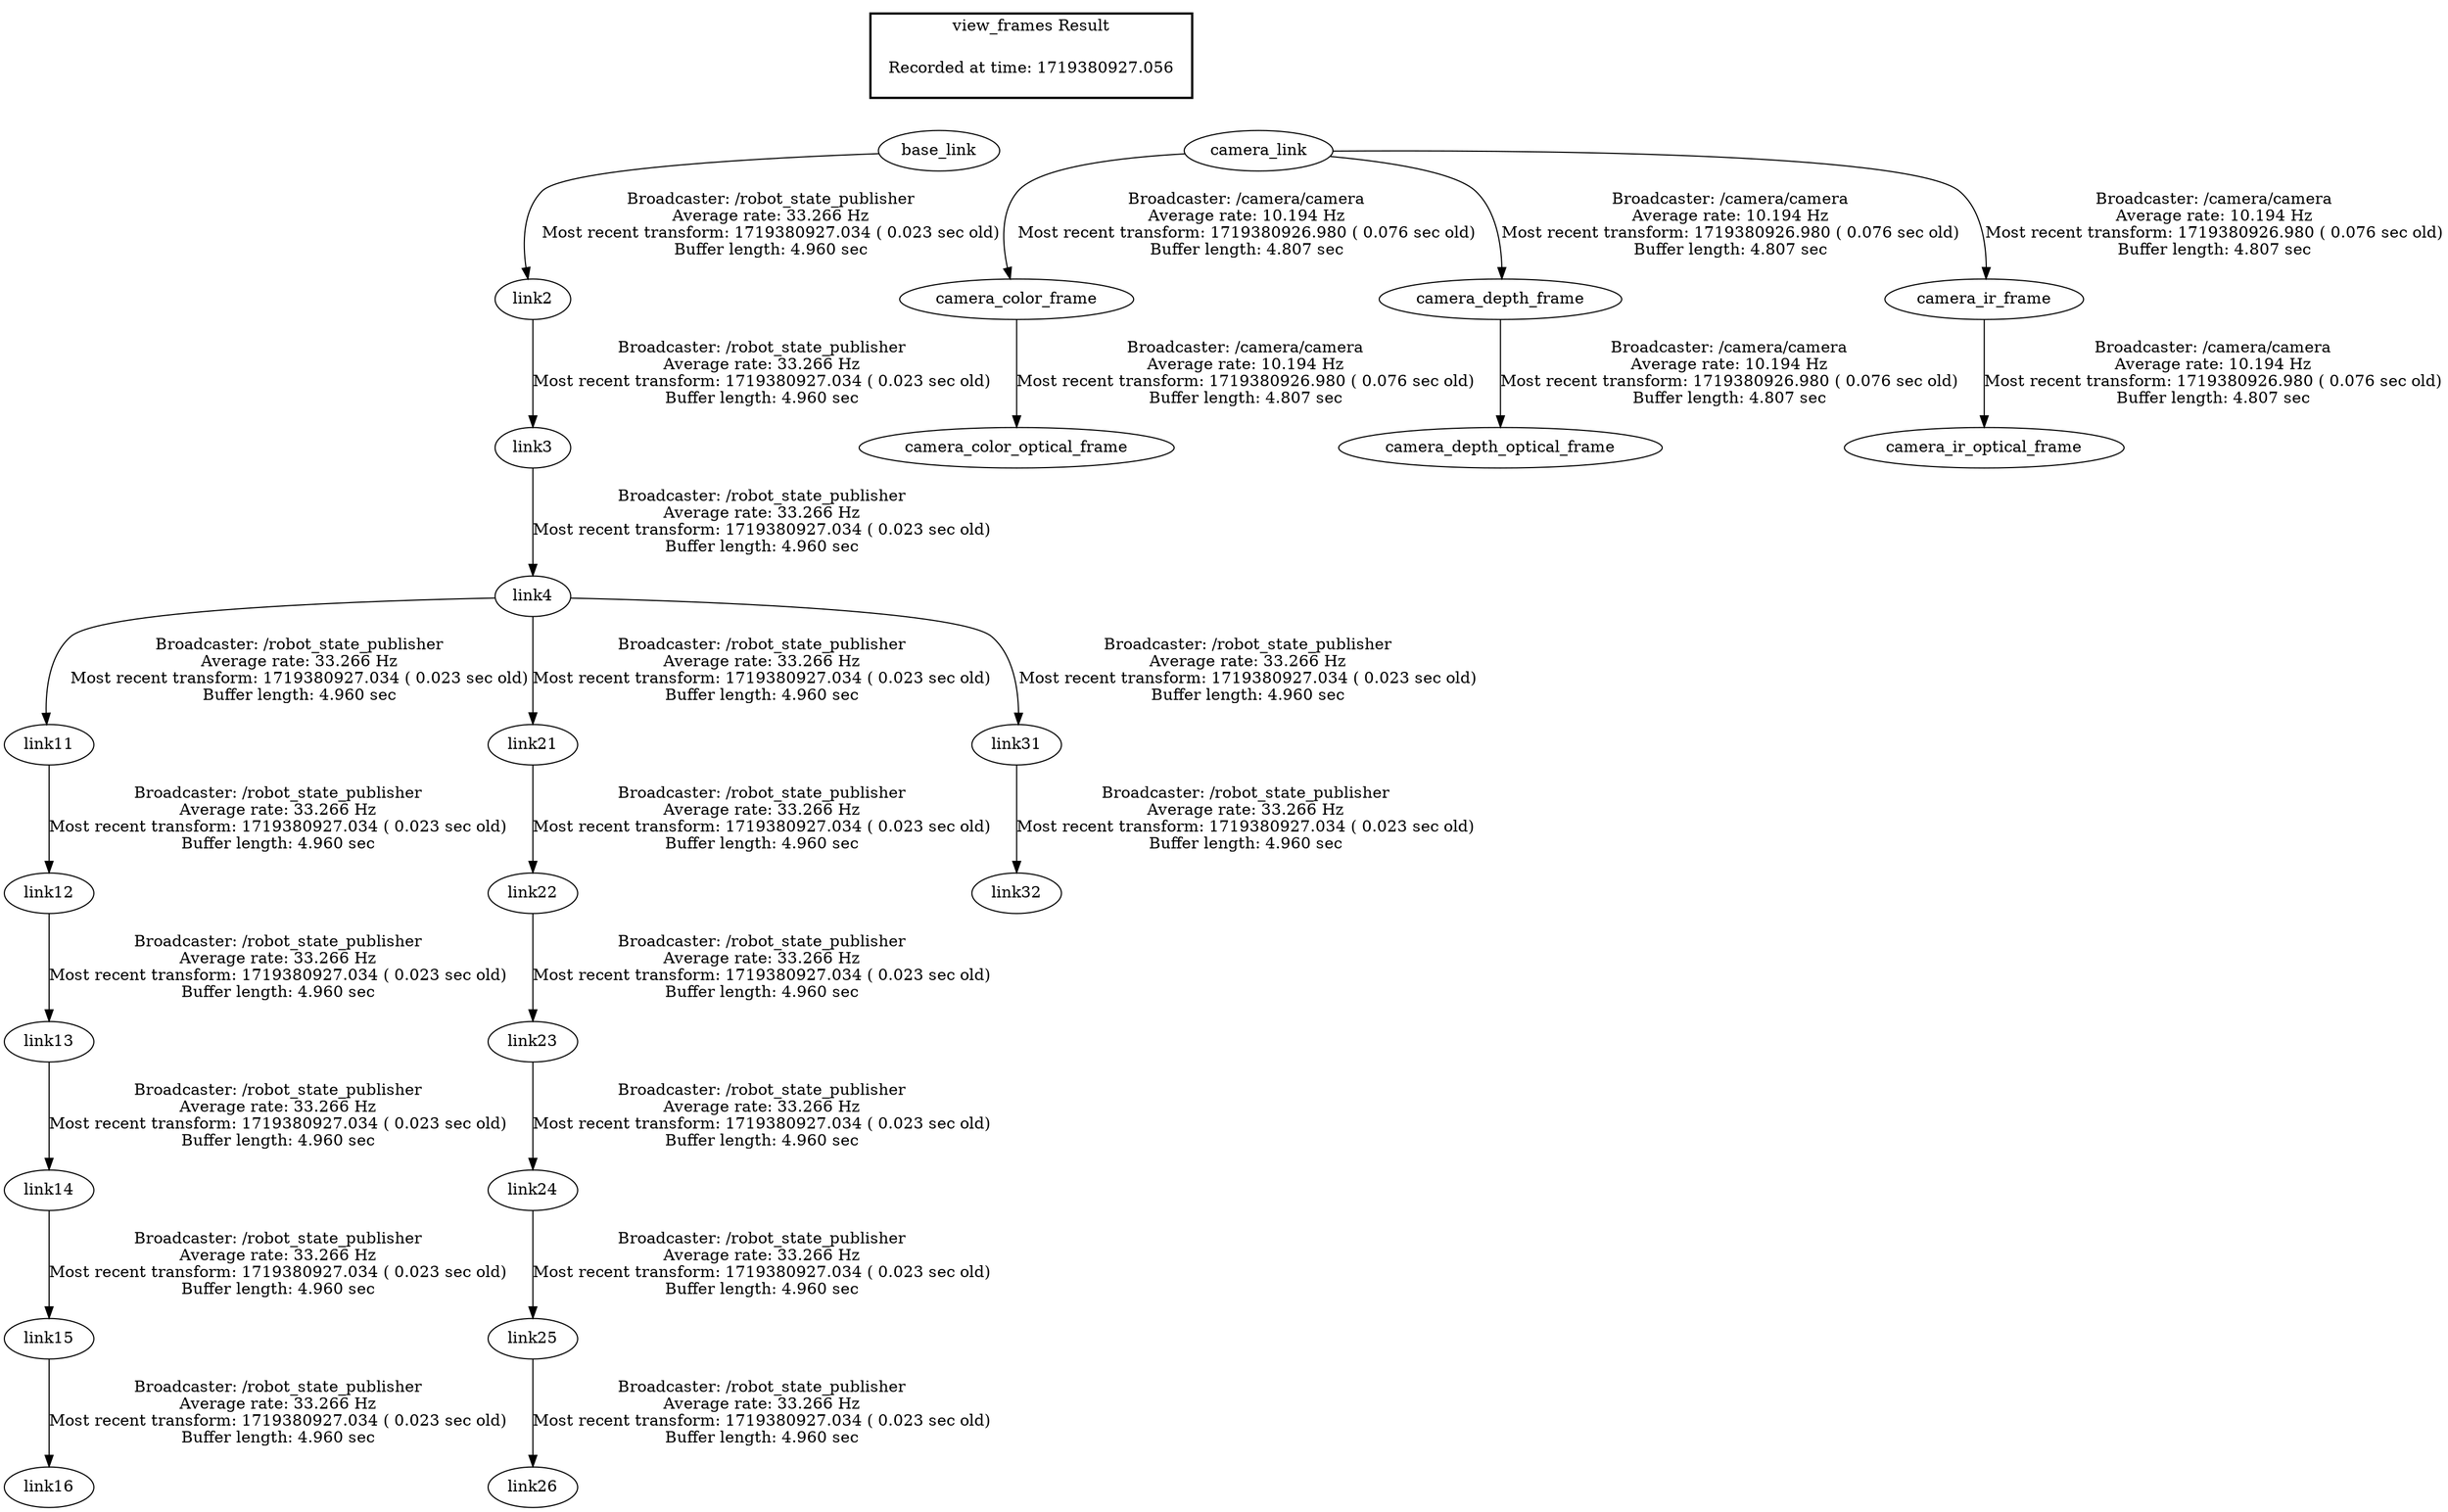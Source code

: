 digraph G {
"link4" -> "link11"[label="Broadcaster: /robot_state_publisher\nAverage rate: 33.266 Hz\nMost recent transform: 1719380927.034 ( 0.023 sec old)\nBuffer length: 4.960 sec\n"];
"link3" -> "link4"[label="Broadcaster: /robot_state_publisher\nAverage rate: 33.266 Hz\nMost recent transform: 1719380927.034 ( 0.023 sec old)\nBuffer length: 4.960 sec\n"];
"link11" -> "link12"[label="Broadcaster: /robot_state_publisher\nAverage rate: 33.266 Hz\nMost recent transform: 1719380927.034 ( 0.023 sec old)\nBuffer length: 4.960 sec\n"];
"link12" -> "link13"[label="Broadcaster: /robot_state_publisher\nAverage rate: 33.266 Hz\nMost recent transform: 1719380927.034 ( 0.023 sec old)\nBuffer length: 4.960 sec\n"];
"link13" -> "link14"[label="Broadcaster: /robot_state_publisher\nAverage rate: 33.266 Hz\nMost recent transform: 1719380927.034 ( 0.023 sec old)\nBuffer length: 4.960 sec\n"];
"link14" -> "link15"[label="Broadcaster: /robot_state_publisher\nAverage rate: 33.266 Hz\nMost recent transform: 1719380927.034 ( 0.023 sec old)\nBuffer length: 4.960 sec\n"];
"link15" -> "link16"[label="Broadcaster: /robot_state_publisher\nAverage rate: 33.266 Hz\nMost recent transform: 1719380927.034 ( 0.023 sec old)\nBuffer length: 4.960 sec\n"];
"base_link" -> "link2"[label="Broadcaster: /robot_state_publisher\nAverage rate: 33.266 Hz\nMost recent transform: 1719380927.034 ( 0.023 sec old)\nBuffer length: 4.960 sec\n"];
"link4" -> "link21"[label="Broadcaster: /robot_state_publisher\nAverage rate: 33.266 Hz\nMost recent transform: 1719380927.034 ( 0.023 sec old)\nBuffer length: 4.960 sec\n"];
"link21" -> "link22"[label="Broadcaster: /robot_state_publisher\nAverage rate: 33.266 Hz\nMost recent transform: 1719380927.034 ( 0.023 sec old)\nBuffer length: 4.960 sec\n"];
"link22" -> "link23"[label="Broadcaster: /robot_state_publisher\nAverage rate: 33.266 Hz\nMost recent transform: 1719380927.034 ( 0.023 sec old)\nBuffer length: 4.960 sec\n"];
"link23" -> "link24"[label="Broadcaster: /robot_state_publisher\nAverage rate: 33.266 Hz\nMost recent transform: 1719380927.034 ( 0.023 sec old)\nBuffer length: 4.960 sec\n"];
"link24" -> "link25"[label="Broadcaster: /robot_state_publisher\nAverage rate: 33.266 Hz\nMost recent transform: 1719380927.034 ( 0.023 sec old)\nBuffer length: 4.960 sec\n"];
"link25" -> "link26"[label="Broadcaster: /robot_state_publisher\nAverage rate: 33.266 Hz\nMost recent transform: 1719380927.034 ( 0.023 sec old)\nBuffer length: 4.960 sec\n"];
"link2" -> "link3"[label="Broadcaster: /robot_state_publisher\nAverage rate: 33.266 Hz\nMost recent transform: 1719380927.034 ( 0.023 sec old)\nBuffer length: 4.960 sec\n"];
"link4" -> "link31"[label="Broadcaster: /robot_state_publisher\nAverage rate: 33.266 Hz\nMost recent transform: 1719380927.034 ( 0.023 sec old)\nBuffer length: 4.960 sec\n"];
"link31" -> "link32"[label="Broadcaster: /robot_state_publisher\nAverage rate: 33.266 Hz\nMost recent transform: 1719380927.034 ( 0.023 sec old)\nBuffer length: 4.960 sec\n"];
"camera_link" -> "camera_color_frame"[label="Broadcaster: /camera/camera\nAverage rate: 10.194 Hz\nMost recent transform: 1719380926.980 ( 0.076 sec old)\nBuffer length: 4.807 sec\n"];
"camera_color_frame" -> "camera_color_optical_frame"[label="Broadcaster: /camera/camera\nAverage rate: 10.194 Hz\nMost recent transform: 1719380926.980 ( 0.076 sec old)\nBuffer length: 4.807 sec\n"];
"camera_link" -> "camera_depth_frame"[label="Broadcaster: /camera/camera\nAverage rate: 10.194 Hz\nMost recent transform: 1719380926.980 ( 0.076 sec old)\nBuffer length: 4.807 sec\n"];
"camera_depth_frame" -> "camera_depth_optical_frame"[label="Broadcaster: /camera/camera\nAverage rate: 10.194 Hz\nMost recent transform: 1719380926.980 ( 0.076 sec old)\nBuffer length: 4.807 sec\n"];
"camera_link" -> "camera_ir_frame"[label="Broadcaster: /camera/camera\nAverage rate: 10.194 Hz\nMost recent transform: 1719380926.980 ( 0.076 sec old)\nBuffer length: 4.807 sec\n"];
"camera_ir_frame" -> "camera_ir_optical_frame"[label="Broadcaster: /camera/camera\nAverage rate: 10.194 Hz\nMost recent transform: 1719380926.980 ( 0.076 sec old)\nBuffer length: 4.807 sec\n"];
edge [style=invis];
 subgraph cluster_legend { style=bold; color=black; label ="view_frames Result";
"Recorded at time: 1719380927.056"[ shape=plaintext ] ;
 }->"base_link";
edge [style=invis];
 subgraph cluster_legend { style=bold; color=black; label ="view_frames Result";
"Recorded at time: 1719380927.056"[ shape=plaintext ] ;
 }->"camera_link";
}